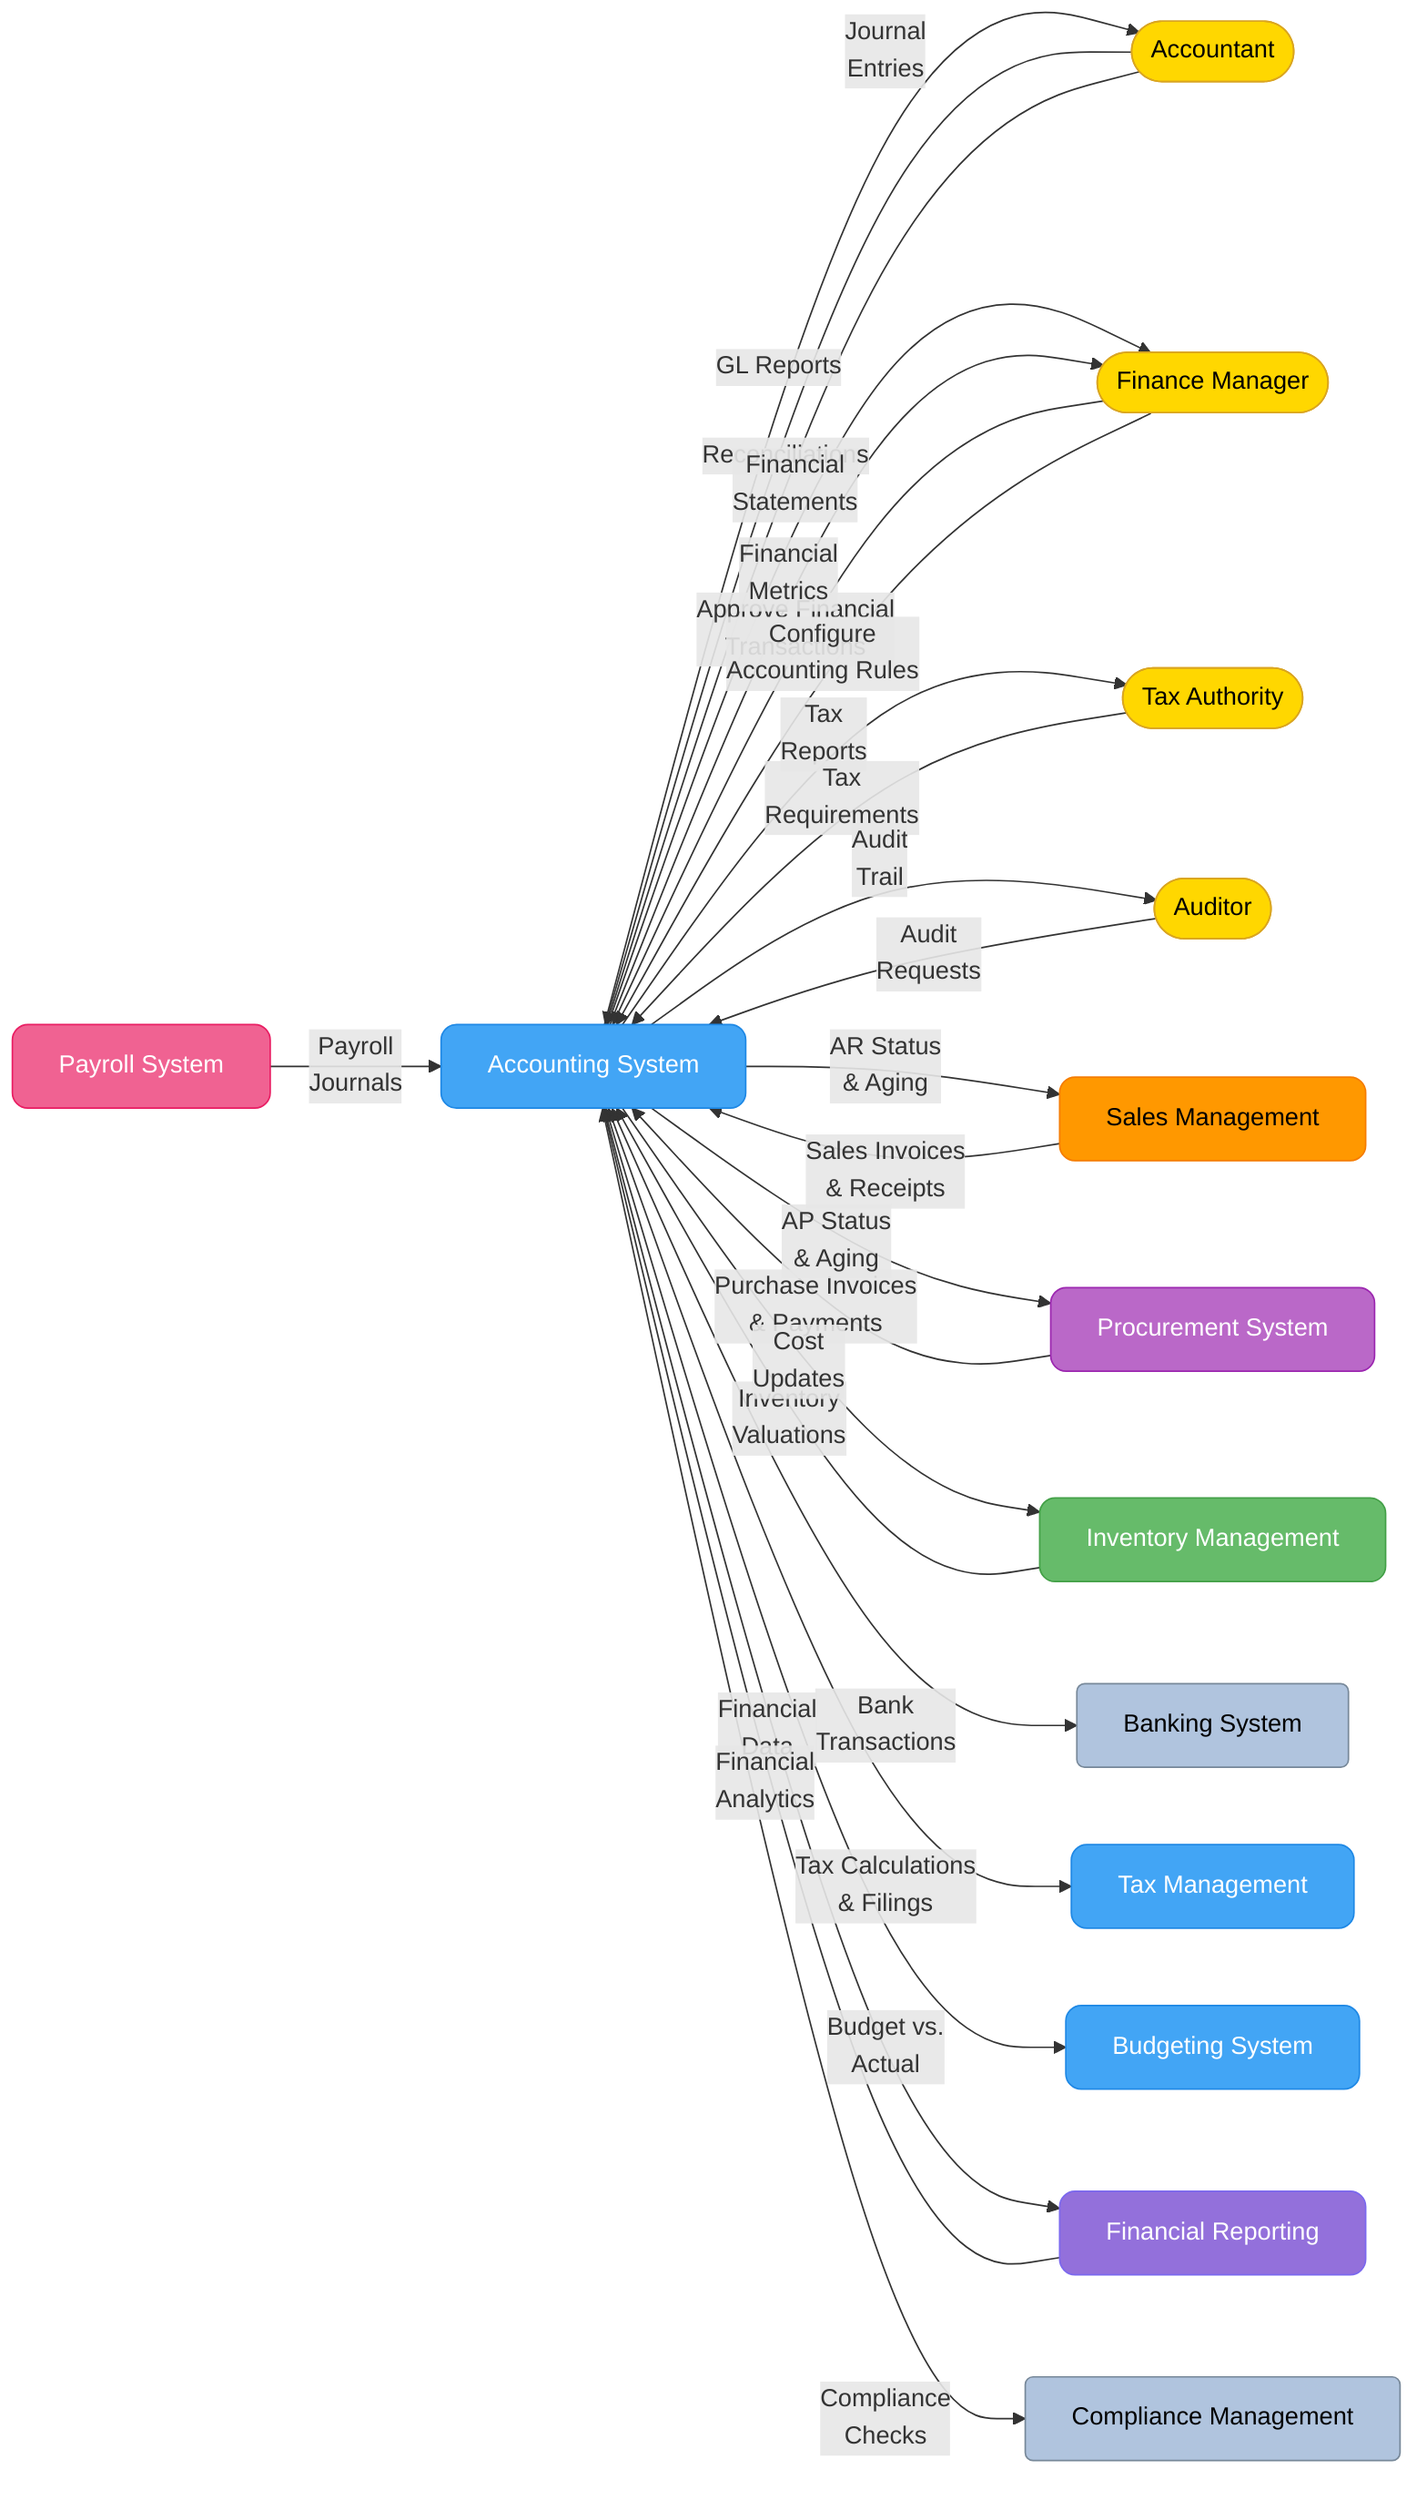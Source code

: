 flowchart LR
    %% Main system
    AS[Accounting System]:::accounting
    
    %% External entities
    AC([Accountant]):::external
    FM([Finance Manager]):::external
    TX([Tax Authority]):::external
    AU([Auditor]):::external
    
    %% Other systems
    SALES[Sales Management]:::sales
    PROC[Procurement System]:::procurement
    INV[Inventory Management]:::inventory
    PAY[Payroll System]:::payroll
    BANK[Banking System]:::external_system
    TAX[Tax Management]:::accounting
    BUD[Budgeting System]:::accounting
    REP[Financial Reporting]:::reporting
    COMP[Compliance Management]:::external_system
    
    %% Connections with data flows
    %% Accountant interactions
    AC -->|Journal\nEntries| AS
    AC -->|Reconciliations| AS
    AS -->|GL Reports| AC
    
    %% Finance Manager interactions
    FM -->|Approve Financial\nTransactions| AS
    FM -->|Configure\nAccounting Rules| AS
    AS -->|Financial\nStatements| FM
    AS -->|Financial\nMetrics| FM
    
    %% Tax Authority interactions
    AS -->|Tax\nReports| TX
    TX -->|Tax\nRequirements| AS
    
    %% Auditor interactions
    AU -->|Audit\nRequests| AS
    AS -->|Audit\nTrail| AU
    
    %% System interactions
    SALES -->|Sales Invoices\n& Receipts| AS
    AS -->|AR Status\n& Aging| SALES
    
    PROC -->|Purchase Invoices\n& Payments| AS
    AS -->|AP Status\n& Aging| PROC
    
    INV -->|Inventory\nValuations| AS
    AS -->|Cost\nUpdates| INV
    
    PAY -->|Payroll\nJournals| AS
    
    AS <-->|Bank\nTransactions| BANK
    
    AS <-->|Tax Calculations\n& Filings| TAX
    
    AS <-->|Budget vs.\nActual| BUD
    
    AS -->|Financial\nData| REP
    REP -->|Financial\nAnalytics| AS
    
    AS <-->|Compliance\nChecks| COMP
    
    %% Styles
    classDef accounting fill:#42A5F5,stroke:#1E88E5,color:white,rx:10,ry:10
    classDef sales fill:#FF9800,stroke:#F57C00,color:black,rx:10,ry:10
    classDef procurement fill:#BA68C8,stroke:#9C27B0,color:white,rx:10,ry:10
    classDef inventory fill:#66BB6A,stroke:#43A047,color:white,rx:10,ry:10
    classDef payroll fill:#F06292,stroke:#E91E63,color:white,rx:10,ry:10
    classDef external fill:#FFD700,stroke:#DAA520,color:black,rx:5,ry:5,shape:stadium
    classDef external_system fill:#B0C4DE,stroke:#778899,color:black,rx:5,ry:5
    classDef reporting fill:#9370DB,stroke:#7B68EE,color:white,rx:10,ry:10